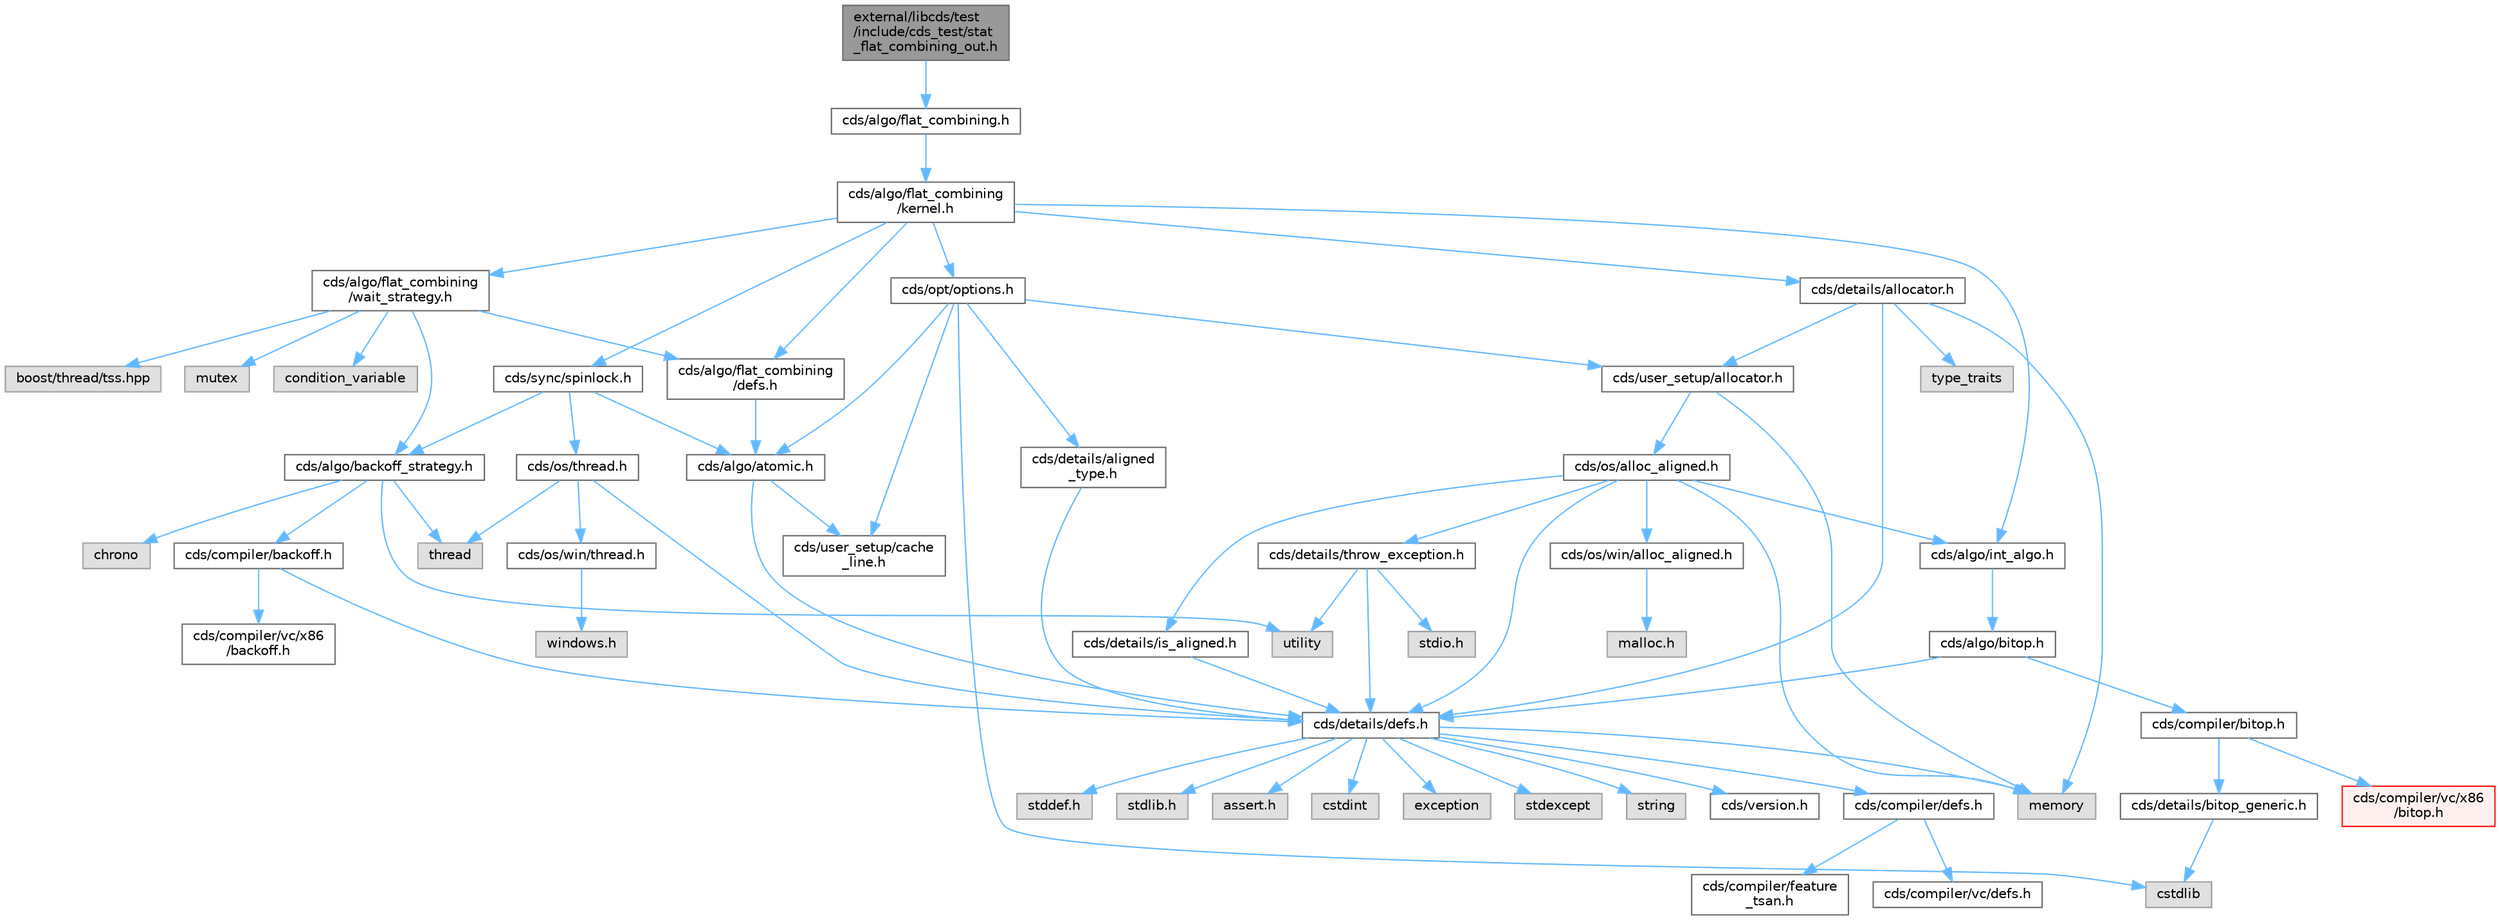 digraph "external/libcds/test/include/cds_test/stat_flat_combining_out.h"
{
 // LATEX_PDF_SIZE
  bgcolor="transparent";
  edge [fontname=Helvetica,fontsize=10,labelfontname=Helvetica,labelfontsize=10];
  node [fontname=Helvetica,fontsize=10,shape=box,height=0.2,width=0.4];
  Node1 [id="Node000001",label="external/libcds/test\l/include/cds_test/stat\l_flat_combining_out.h",height=0.2,width=0.4,color="gray40", fillcolor="grey60", style="filled", fontcolor="black",tooltip=" "];
  Node1 -> Node2 [id="edge71_Node000001_Node000002",color="steelblue1",style="solid",tooltip=" "];
  Node2 [id="Node000002",label="cds/algo/flat_combining.h",height=0.2,width=0.4,color="grey40", fillcolor="white", style="filled",URL="$flat__combining_8h.html",tooltip=" "];
  Node2 -> Node3 [id="edge72_Node000002_Node000003",color="steelblue1",style="solid",tooltip=" "];
  Node3 [id="Node000003",label="cds/algo/flat_combining\l/kernel.h",height=0.2,width=0.4,color="grey40", fillcolor="white", style="filled",URL="$libcds_2cds_2algo_2flat__combining_2kernel_8h.html",tooltip=" "];
  Node3 -> Node4 [id="edge73_Node000003_Node000004",color="steelblue1",style="solid",tooltip=" "];
  Node4 [id="Node000004",label="cds/algo/flat_combining\l/defs.h",height=0.2,width=0.4,color="grey40", fillcolor="white", style="filled",URL="$algo_2flat__combining_2defs_8h.html",tooltip=" "];
  Node4 -> Node5 [id="edge74_Node000004_Node000005",color="steelblue1",style="solid",tooltip=" "];
  Node5 [id="Node000005",label="cds/algo/atomic.h",height=0.2,width=0.4,color="grey40", fillcolor="white", style="filled",URL="$external_2libcds_2cds_2algo_2atomic_8h.html",tooltip=" "];
  Node5 -> Node6 [id="edge75_Node000005_Node000006",color="steelblue1",style="solid",tooltip=" "];
  Node6 [id="Node000006",label="cds/details/defs.h",height=0.2,width=0.4,color="grey40", fillcolor="white", style="filled",URL="$details_2defs_8h.html",tooltip=" "];
  Node6 -> Node7 [id="edge76_Node000006_Node000007",color="steelblue1",style="solid",tooltip=" "];
  Node7 [id="Node000007",label="stddef.h",height=0.2,width=0.4,color="grey60", fillcolor="#E0E0E0", style="filled",tooltip=" "];
  Node6 -> Node8 [id="edge77_Node000006_Node000008",color="steelblue1",style="solid",tooltip=" "];
  Node8 [id="Node000008",label="stdlib.h",height=0.2,width=0.4,color="grey60", fillcolor="#E0E0E0", style="filled",tooltip=" "];
  Node6 -> Node9 [id="edge78_Node000006_Node000009",color="steelblue1",style="solid",tooltip=" "];
  Node9 [id="Node000009",label="assert.h",height=0.2,width=0.4,color="grey60", fillcolor="#E0E0E0", style="filled",tooltip=" "];
  Node6 -> Node10 [id="edge79_Node000006_Node000010",color="steelblue1",style="solid",tooltip=" "];
  Node10 [id="Node000010",label="cstdint",height=0.2,width=0.4,color="grey60", fillcolor="#E0E0E0", style="filled",tooltip=" "];
  Node6 -> Node11 [id="edge80_Node000006_Node000011",color="steelblue1",style="solid",tooltip=" "];
  Node11 [id="Node000011",label="exception",height=0.2,width=0.4,color="grey60", fillcolor="#E0E0E0", style="filled",tooltip=" "];
  Node6 -> Node12 [id="edge81_Node000006_Node000012",color="steelblue1",style="solid",tooltip=" "];
  Node12 [id="Node000012",label="stdexcept",height=0.2,width=0.4,color="grey60", fillcolor="#E0E0E0", style="filled",tooltip=" "];
  Node6 -> Node13 [id="edge82_Node000006_Node000013",color="steelblue1",style="solid",tooltip=" "];
  Node13 [id="Node000013",label="string",height=0.2,width=0.4,color="grey60", fillcolor="#E0E0E0", style="filled",tooltip=" "];
  Node6 -> Node14 [id="edge83_Node000006_Node000014",color="steelblue1",style="solid",tooltip=" "];
  Node14 [id="Node000014",label="memory",height=0.2,width=0.4,color="grey60", fillcolor="#E0E0E0", style="filled",tooltip=" "];
  Node6 -> Node15 [id="edge84_Node000006_Node000015",color="steelblue1",style="solid",tooltip=" "];
  Node15 [id="Node000015",label="cds/version.h",height=0.2,width=0.4,color="grey40", fillcolor="white", style="filled",URL="$external_2libcds_2cds_2version_8h.html",tooltip=" "];
  Node6 -> Node16 [id="edge85_Node000006_Node000016",color="steelblue1",style="solid",tooltip=" "];
  Node16 [id="Node000016",label="cds/compiler/defs.h",height=0.2,width=0.4,color="grey40", fillcolor="white", style="filled",URL="$compiler_2defs_8h.html",tooltip=" "];
  Node16 -> Node17 [id="edge86_Node000016_Node000017",color="steelblue1",style="solid",tooltip=" "];
  Node17 [id="Node000017",label="cds/compiler/vc/defs.h",height=0.2,width=0.4,color="grey40", fillcolor="white", style="filled",URL="$compiler_2vc_2defs_8h.html",tooltip=" "];
  Node16 -> Node18 [id="edge87_Node000016_Node000018",color="steelblue1",style="solid",tooltip=" "];
  Node18 [id="Node000018",label="cds/compiler/feature\l_tsan.h",height=0.2,width=0.4,color="grey40", fillcolor="white", style="filled",URL="$feature__tsan_8h.html",tooltip=" "];
  Node5 -> Node19 [id="edge88_Node000005_Node000019",color="steelblue1",style="solid",tooltip=" "];
  Node19 [id="Node000019",label="cds/user_setup/cache\l_line.h",height=0.2,width=0.4,color="grey40", fillcolor="white", style="filled",URL="$cache__line_8h.html",tooltip="Cache-line size definition"];
  Node3 -> Node20 [id="edge89_Node000003_Node000020",color="steelblue1",style="solid",tooltip=" "];
  Node20 [id="Node000020",label="cds/algo/flat_combining\l/wait_strategy.h",height=0.2,width=0.4,color="grey40", fillcolor="white", style="filled",URL="$wait__strategy_8h.html",tooltip=" "];
  Node20 -> Node4 [id="edge90_Node000020_Node000004",color="steelblue1",style="solid",tooltip=" "];
  Node20 -> Node21 [id="edge91_Node000020_Node000021",color="steelblue1",style="solid",tooltip=" "];
  Node21 [id="Node000021",label="cds/algo/backoff_strategy.h",height=0.2,width=0.4,color="grey40", fillcolor="white", style="filled",URL="$backoff__strategy_8h.html",tooltip=" "];
  Node21 -> Node22 [id="edge92_Node000021_Node000022",color="steelblue1",style="solid",tooltip=" "];
  Node22 [id="Node000022",label="utility",height=0.2,width=0.4,color="grey60", fillcolor="#E0E0E0", style="filled",tooltip=" "];
  Node21 -> Node23 [id="edge93_Node000021_Node000023",color="steelblue1",style="solid",tooltip=" "];
  Node23 [id="Node000023",label="thread",height=0.2,width=0.4,color="grey60", fillcolor="#E0E0E0", style="filled",tooltip=" "];
  Node21 -> Node24 [id="edge94_Node000021_Node000024",color="steelblue1",style="solid",tooltip=" "];
  Node24 [id="Node000024",label="chrono",height=0.2,width=0.4,color="grey60", fillcolor="#E0E0E0", style="filled",tooltip=" "];
  Node21 -> Node25 [id="edge95_Node000021_Node000025",color="steelblue1",style="solid",tooltip=" "];
  Node25 [id="Node000025",label="cds/compiler/backoff.h",height=0.2,width=0.4,color="grey40", fillcolor="white", style="filled",URL="$backoff_8h.html",tooltip=" "];
  Node25 -> Node6 [id="edge96_Node000025_Node000006",color="steelblue1",style="solid",tooltip=" "];
  Node25 -> Node26 [id="edge97_Node000025_Node000026",color="steelblue1",style="solid",tooltip=" "];
  Node26 [id="Node000026",label="cds/compiler/vc/x86\l/backoff.h",height=0.2,width=0.4,color="grey40", fillcolor="white", style="filled",URL="$vc_2x86_2backoff_8h.html",tooltip=" "];
  Node20 -> Node27 [id="edge98_Node000020_Node000027",color="steelblue1",style="solid",tooltip=" "];
  Node27 [id="Node000027",label="mutex",height=0.2,width=0.4,color="grey60", fillcolor="#E0E0E0", style="filled",tooltip=" "];
  Node20 -> Node28 [id="edge99_Node000020_Node000028",color="steelblue1",style="solid",tooltip=" "];
  Node28 [id="Node000028",label="condition_variable",height=0.2,width=0.4,color="grey60", fillcolor="#E0E0E0", style="filled",tooltip=" "];
  Node20 -> Node29 [id="edge100_Node000020_Node000029",color="steelblue1",style="solid",tooltip=" "];
  Node29 [id="Node000029",label="boost/thread/tss.hpp",height=0.2,width=0.4,color="grey60", fillcolor="#E0E0E0", style="filled",tooltip=" "];
  Node3 -> Node30 [id="edge101_Node000003_Node000030",color="steelblue1",style="solid",tooltip=" "];
  Node30 [id="Node000030",label="cds/sync/spinlock.h",height=0.2,width=0.4,color="grey40", fillcolor="white", style="filled",URL="$sync_2spinlock_8h.html",tooltip=" "];
  Node30 -> Node5 [id="edge102_Node000030_Node000005",color="steelblue1",style="solid",tooltip=" "];
  Node30 -> Node31 [id="edge103_Node000030_Node000031",color="steelblue1",style="solid",tooltip=" "];
  Node31 [id="Node000031",label="cds/os/thread.h",height=0.2,width=0.4,color="grey40", fillcolor="white", style="filled",URL="$cds_2os_2thread_8h.html",tooltip=" "];
  Node31 -> Node23 [id="edge104_Node000031_Node000023",color="steelblue1",style="solid",tooltip=" "];
  Node31 -> Node6 [id="edge105_Node000031_Node000006",color="steelblue1",style="solid",tooltip=" "];
  Node31 -> Node32 [id="edge106_Node000031_Node000032",color="steelblue1",style="solid",tooltip=" "];
  Node32 [id="Node000032",label="cds/os/win/thread.h",height=0.2,width=0.4,color="grey40", fillcolor="white", style="filled",URL="$cds_2os_2win_2thread_8h.html",tooltip=" "];
  Node32 -> Node33 [id="edge107_Node000032_Node000033",color="steelblue1",style="solid",tooltip=" "];
  Node33 [id="Node000033",label="windows.h",height=0.2,width=0.4,color="grey60", fillcolor="#E0E0E0", style="filled",tooltip=" "];
  Node30 -> Node21 [id="edge108_Node000030_Node000021",color="steelblue1",style="solid",tooltip=" "];
  Node3 -> Node34 [id="edge109_Node000003_Node000034",color="steelblue1",style="solid",tooltip=" "];
  Node34 [id="Node000034",label="cds/details/allocator.h",height=0.2,width=0.4,color="grey40", fillcolor="white", style="filled",URL="$external_2libcds_2cds_2details_2allocator_8h.html",tooltip=" "];
  Node34 -> Node35 [id="edge110_Node000034_Node000035",color="steelblue1",style="solid",tooltip=" "];
  Node35 [id="Node000035",label="type_traits",height=0.2,width=0.4,color="grey60", fillcolor="#E0E0E0", style="filled",tooltip=" "];
  Node34 -> Node14 [id="edge111_Node000034_Node000014",color="steelblue1",style="solid",tooltip=" "];
  Node34 -> Node6 [id="edge112_Node000034_Node000006",color="steelblue1",style="solid",tooltip=" "];
  Node34 -> Node36 [id="edge113_Node000034_Node000036",color="steelblue1",style="solid",tooltip=" "];
  Node36 [id="Node000036",label="cds/user_setup/allocator.h",height=0.2,width=0.4,color="grey40", fillcolor="white", style="filled",URL="$external_2libcds_2cds_2user__setup_2allocator_8h.html",tooltip="Default implementation of allocator classes."];
  Node36 -> Node14 [id="edge114_Node000036_Node000014",color="steelblue1",style="solid",tooltip=" "];
  Node36 -> Node37 [id="edge115_Node000036_Node000037",color="steelblue1",style="solid",tooltip=" "];
  Node37 [id="Node000037",label="cds/os/alloc_aligned.h",height=0.2,width=0.4,color="grey40", fillcolor="white", style="filled",URL="$alloc__aligned_8h.html",tooltip=" "];
  Node37 -> Node6 [id="edge116_Node000037_Node000006",color="steelblue1",style="solid",tooltip=" "];
  Node37 -> Node38 [id="edge117_Node000037_Node000038",color="steelblue1",style="solid",tooltip=" "];
  Node38 [id="Node000038",label="cds/os/win/alloc_aligned.h",height=0.2,width=0.4,color="grey40", fillcolor="white", style="filled",URL="$win_2alloc__aligned_8h.html",tooltip=" "];
  Node38 -> Node39 [id="edge118_Node000038_Node000039",color="steelblue1",style="solid",tooltip=" "];
  Node39 [id="Node000039",label="malloc.h",height=0.2,width=0.4,color="grey60", fillcolor="#E0E0E0", style="filled",tooltip=" "];
  Node37 -> Node14 [id="edge119_Node000037_Node000014",color="steelblue1",style="solid",tooltip=" "];
  Node37 -> Node40 [id="edge120_Node000037_Node000040",color="steelblue1",style="solid",tooltip=" "];
  Node40 [id="Node000040",label="cds/details/is_aligned.h",height=0.2,width=0.4,color="grey40", fillcolor="white", style="filled",URL="$is__aligned_8h.html",tooltip=" "];
  Node40 -> Node6 [id="edge121_Node000040_Node000006",color="steelblue1",style="solid",tooltip=" "];
  Node37 -> Node41 [id="edge122_Node000037_Node000041",color="steelblue1",style="solid",tooltip=" "];
  Node41 [id="Node000041",label="cds/algo/int_algo.h",height=0.2,width=0.4,color="grey40", fillcolor="white", style="filled",URL="$int__algo_8h.html",tooltip=" "];
  Node41 -> Node42 [id="edge123_Node000041_Node000042",color="steelblue1",style="solid",tooltip=" "];
  Node42 [id="Node000042",label="cds/algo/bitop.h",height=0.2,width=0.4,color="grey40", fillcolor="white", style="filled",URL="$algo_2bitop_8h.html",tooltip=" "];
  Node42 -> Node6 [id="edge124_Node000042_Node000006",color="steelblue1",style="solid",tooltip=" "];
  Node42 -> Node43 [id="edge125_Node000042_Node000043",color="steelblue1",style="solid",tooltip=" "];
  Node43 [id="Node000043",label="cds/compiler/bitop.h",height=0.2,width=0.4,color="grey40", fillcolor="white", style="filled",URL="$compiler_2bitop_8h.html",tooltip=" "];
  Node43 -> Node44 [id="edge126_Node000043_Node000044",color="steelblue1",style="solid",tooltip=" "];
  Node44 [id="Node000044",label="cds/compiler/vc/x86\l/bitop.h",height=0.2,width=0.4,color="red", fillcolor="#FFF0F0", style="filled",URL="$compiler_2vc_2x86_2bitop_8h.html",tooltip=" "];
  Node43 -> Node46 [id="edge127_Node000043_Node000046",color="steelblue1",style="solid",tooltip=" "];
  Node46 [id="Node000046",label="cds/details/bitop_generic.h",height=0.2,width=0.4,color="grey40", fillcolor="white", style="filled",URL="$bitop__generic_8h.html",tooltip=" "];
  Node46 -> Node47 [id="edge128_Node000046_Node000047",color="steelblue1",style="solid",tooltip=" "];
  Node47 [id="Node000047",label="cstdlib",height=0.2,width=0.4,color="grey60", fillcolor="#E0E0E0", style="filled",tooltip=" "];
  Node37 -> Node48 [id="edge129_Node000037_Node000048",color="steelblue1",style="solid",tooltip=" "];
  Node48 [id="Node000048",label="cds/details/throw_exception.h",height=0.2,width=0.4,color="grey40", fillcolor="white", style="filled",URL="$throw__exception_8h.html",tooltip=" "];
  Node48 -> Node6 [id="edge130_Node000048_Node000006",color="steelblue1",style="solid",tooltip=" "];
  Node48 -> Node49 [id="edge131_Node000048_Node000049",color="steelblue1",style="solid",tooltip=" "];
  Node49 [id="Node000049",label="stdio.h",height=0.2,width=0.4,color="grey60", fillcolor="#E0E0E0", style="filled",tooltip=" "];
  Node48 -> Node22 [id="edge132_Node000048_Node000022",color="steelblue1",style="solid",tooltip=" "];
  Node3 -> Node50 [id="edge133_Node000003_Node000050",color="steelblue1",style="solid",tooltip=" "];
  Node50 [id="Node000050",label="cds/opt/options.h",height=0.2,width=0.4,color="grey40", fillcolor="white", style="filled",URL="$opt_2options_8h.html",tooltip=" "];
  Node50 -> Node47 [id="edge134_Node000050_Node000047",color="steelblue1",style="solid",tooltip=" "];
  Node50 -> Node51 [id="edge135_Node000050_Node000051",color="steelblue1",style="solid",tooltip=" "];
  Node51 [id="Node000051",label="cds/details/aligned\l_type.h",height=0.2,width=0.4,color="grey40", fillcolor="white", style="filled",URL="$aligned__type_8h.html",tooltip=" "];
  Node51 -> Node6 [id="edge136_Node000051_Node000006",color="steelblue1",style="solid",tooltip=" "];
  Node50 -> Node36 [id="edge137_Node000050_Node000036",color="steelblue1",style="solid",tooltip=" "];
  Node50 -> Node19 [id="edge138_Node000050_Node000019",color="steelblue1",style="solid",tooltip=" "];
  Node50 -> Node5 [id="edge139_Node000050_Node000005",color="steelblue1",style="solid",tooltip=" "];
  Node3 -> Node41 [id="edge140_Node000003_Node000041",color="steelblue1",style="solid",tooltip=" "];
}
